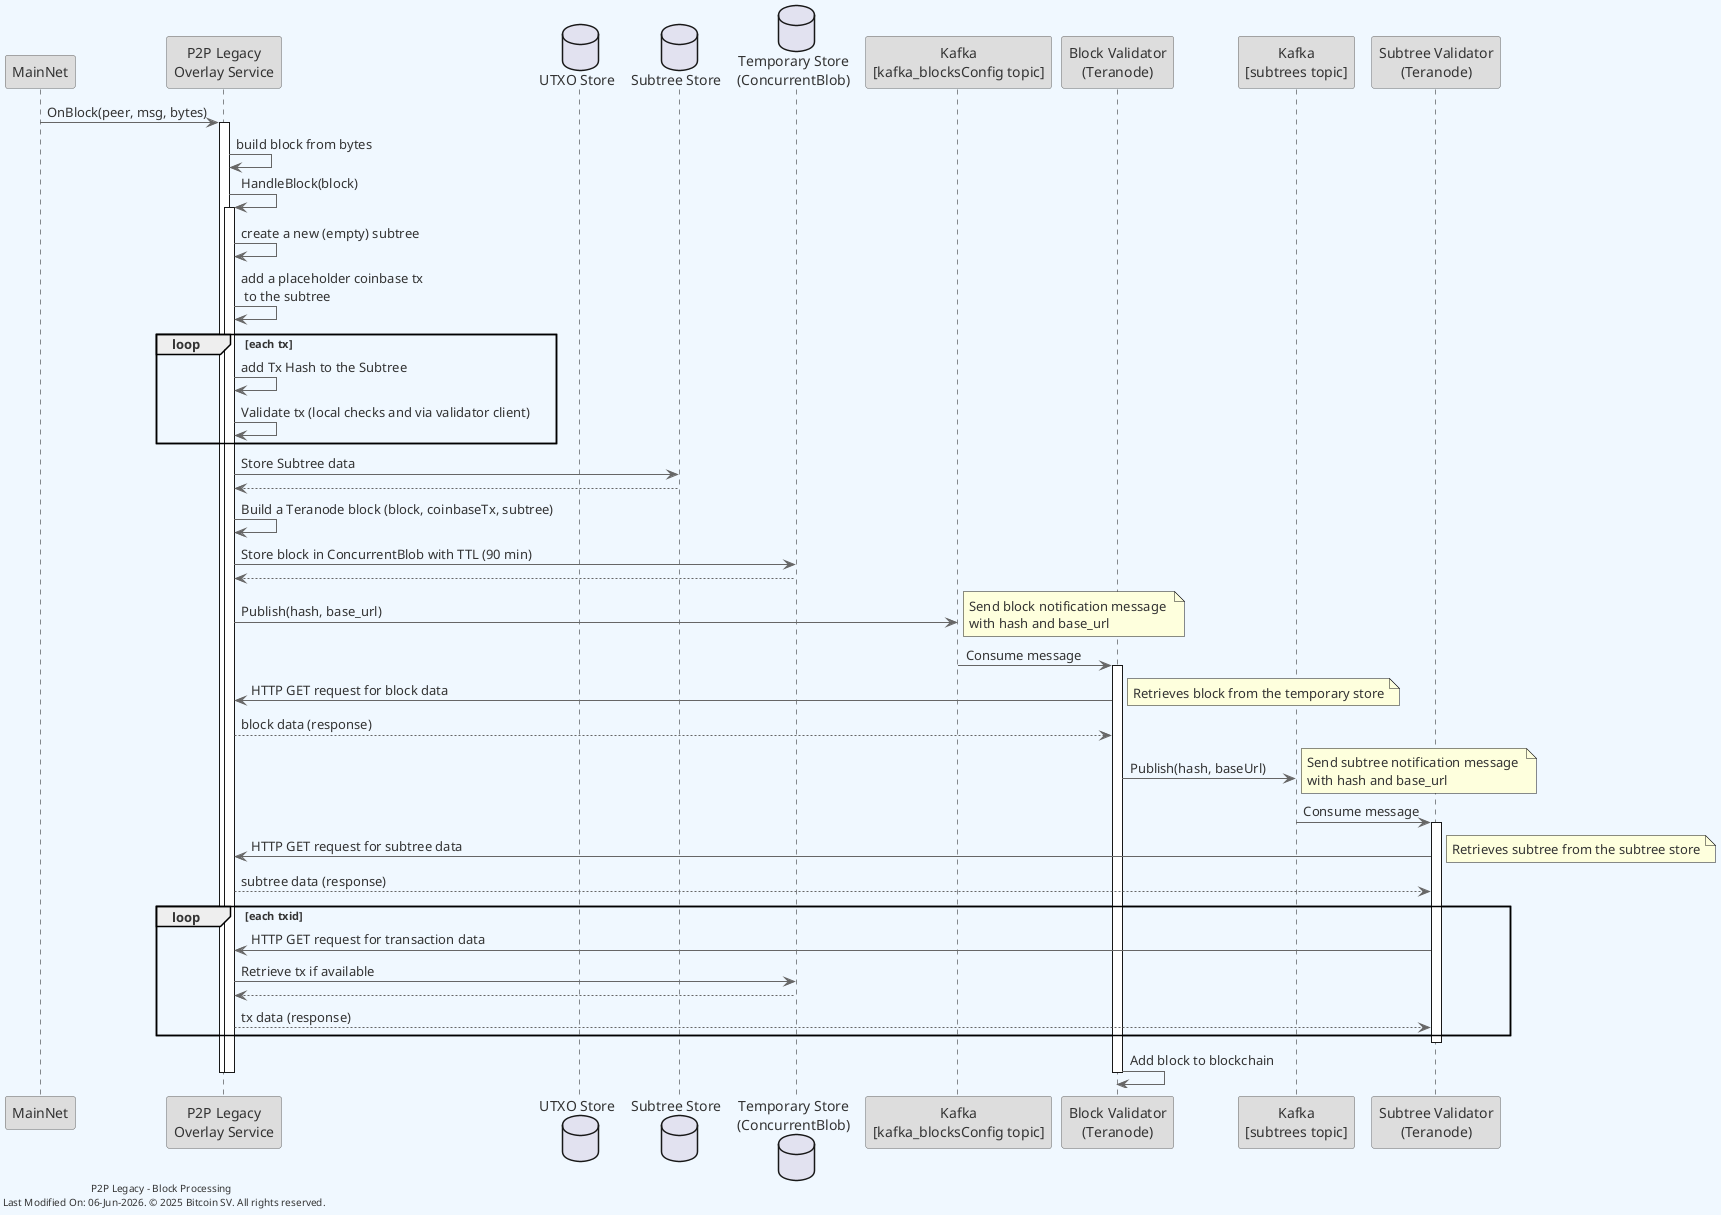 @startuml overview
skinparam backgroundColor #F0F8FF
skinparam defaultFontColor #333333
skinparam arrowColor #666666

' Define borders for all elements
skinparam entity {
  BorderColor #666666
  BackgroundColor #DDDDDD
}

skinparam control {
  BorderColor #666666
  BackgroundColor #DDDDDD
}

skinparam participant {
  BorderColor #666666
  BackgroundColor #DDDDDD
}




participant MainNet as mainnet
participant "P2P Legacy\nOverlay Service" as legacy
database "UTXO Store" as utxoStore
database "Subtree Store" as subtreeStore
database "Temporary Store\n(ConcurrentBlob)" as tempStore
participant "Kafka\n[kafka_blocksConfig topic]" as kafkaBlock
participant "Block Validator\n(Teranode)" as blockValidator
participant "Kafka\n[subtrees topic]" as kafkaSubtree
participant "Subtree Validator\n(Teranode)" as subtreeValidator

mainnet -> legacy : OnBlock(peer, msg, bytes)
activate legacy

legacy -> legacy: build block from bytes

legacy -> legacy: HandleBlock(block)
activate legacy

legacy -> legacy: create a new (empty) subtree
legacy -> legacy: add a placeholder coinbase tx\n to the subtree

loop each tx
    legacy -> legacy: add Tx Hash to the Subtree
    legacy -> legacy: Validate tx (local checks and via validator client)
end

legacy -> subtreeStore: Store Subtree data
subtreeStore --> legacy

legacy -> legacy: Build a Teranode block (block, coinbaseTx, subtree)

legacy -> tempStore: Store block in ConcurrentBlob with TTL (90 min)
tempStore --> legacy

legacy -> kafkaBlock: Publish(hash, base_url)
note right: Send block notification message \nwith hash and base_url

kafkaBlock -> blockValidator: Consume message
activate blockValidator

blockValidator -> legacy: HTTP GET request for block data
note right: Retrieves block from the temporary store

legacy --> blockValidator: block data (response)

blockValidator -> kafkaSubtree: Publish(hash, baseUrl)
note right: Send subtree notification message \nwith hash and base_url

kafkaSubtree -> subtreeValidator: Consume message
activate subtreeValidator

subtreeValidator -> legacy: HTTP GET request for subtree data
note right: Retrieves subtree from the subtree store

legacy --> subtreeValidator: subtree data (response)


loop each txid
    subtreeValidator -> legacy: HTTP GET request for transaction data
    legacy -> tempStore: Retrieve tx if available
    tempStore --> legacy
    legacy --> subtreeValidator: tx data (response)
end

deactivate subtreeValidator

blockValidator -> blockValidator: Add block to blockchain

deactivate blockValidator

deactivate legacy

deactivate legacy

left footer "P2P Legacy - Block Processing \n Last Modified On: %date("dd-MMM-yyyy"). © 2025 Bitcoin SV. All rights reserved."

@enduml
